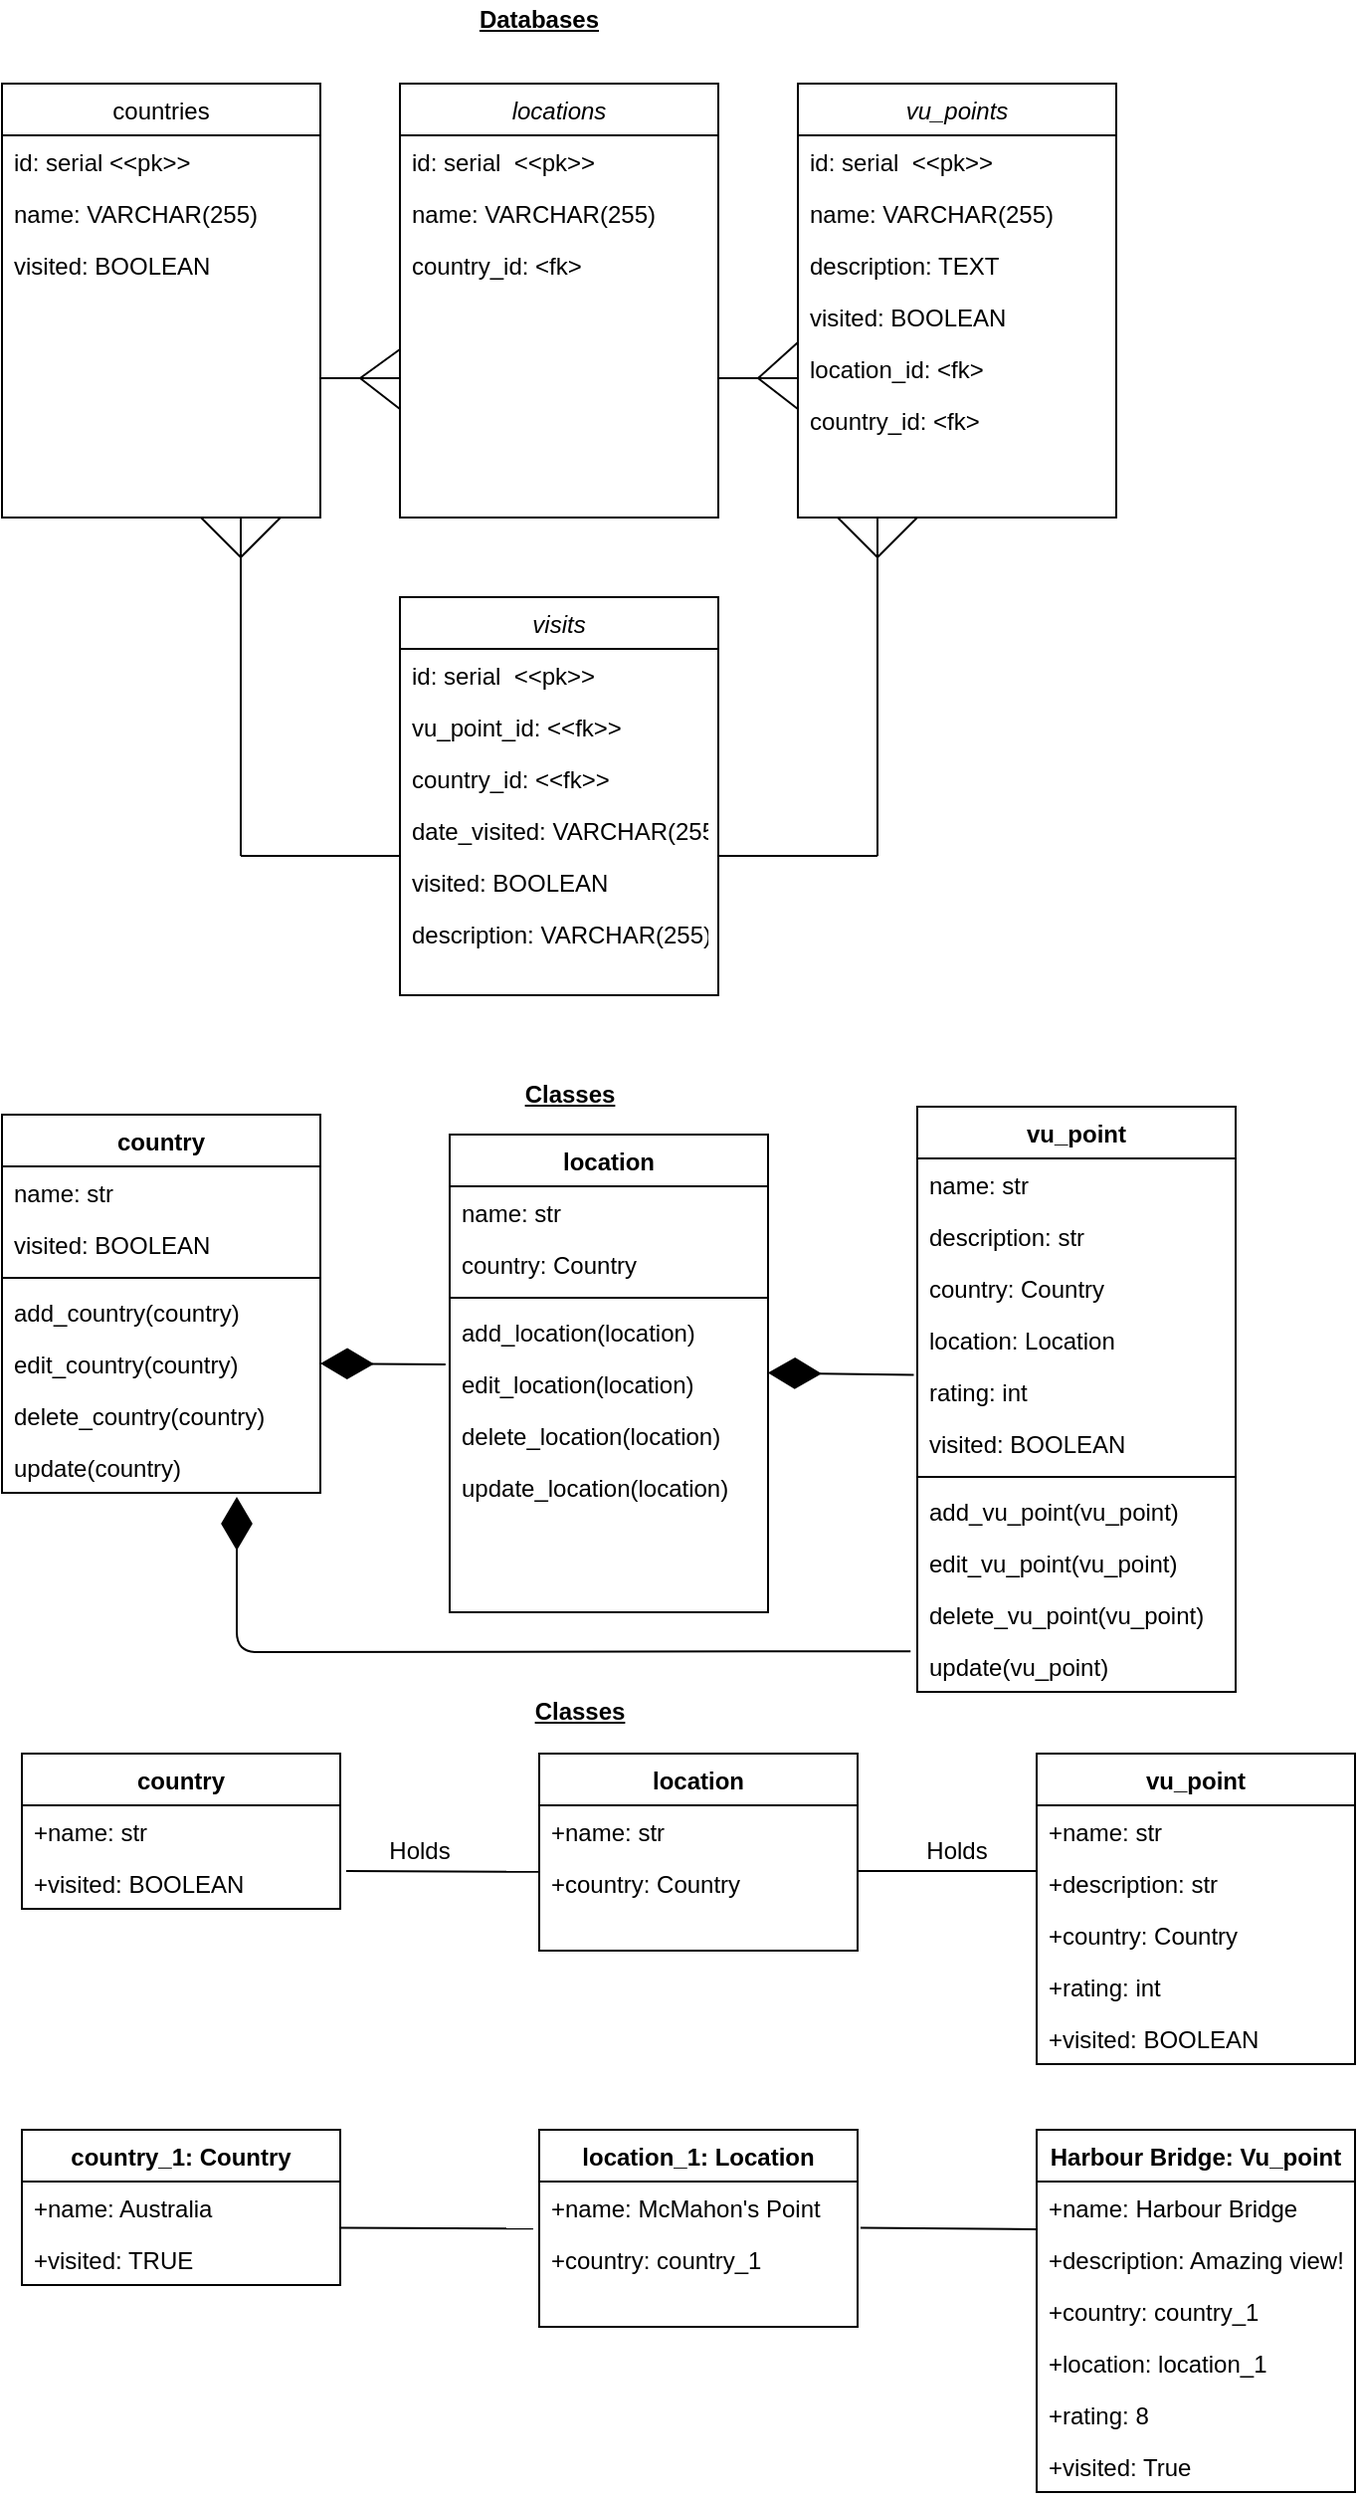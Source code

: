 <mxfile version="14.6.6" type="device"><diagram id="C5RBs43oDa-KdzZeNtuy" name="Page-1"><mxGraphModel dx="952" dy="421" grid="1" gridSize="10" guides="1" tooltips="1" connect="1" arrows="1" fold="1" page="1" pageScale="1" pageWidth="827" pageHeight="1169" math="0" shadow="0"><root><mxCell id="WIyWlLk6GJQsqaUBKTNV-0"/><mxCell id="WIyWlLk6GJQsqaUBKTNV-1" parent="WIyWlLk6GJQsqaUBKTNV-0"/><mxCell id="zkfFHV4jXpPFQw0GAbJ--17" value="countries" style="swimlane;fontStyle=0;align=center;verticalAlign=top;childLayout=stackLayout;horizontal=1;startSize=26;horizontalStack=0;resizeParent=1;resizeLast=0;collapsible=1;marginBottom=0;rounded=0;shadow=0;strokeWidth=1;" parent="WIyWlLk6GJQsqaUBKTNV-1" vertex="1"><mxGeometry x="80" y="52" width="160" height="218" as="geometry"><mxRectangle x="550" y="140" width="160" height="26" as="alternateBounds"/></mxGeometry></mxCell><mxCell id="zkfFHV4jXpPFQw0GAbJ--18" value="id: serial &lt;&lt;pk&gt;&gt;" style="text;align=left;verticalAlign=top;spacingLeft=4;spacingRight=4;overflow=hidden;rotatable=0;points=[[0,0.5],[1,0.5]];portConstraint=eastwest;" parent="zkfFHV4jXpPFQw0GAbJ--17" vertex="1"><mxGeometry y="26" width="160" height="26" as="geometry"/></mxCell><mxCell id="zkfFHV4jXpPFQw0GAbJ--19" value="name: VARCHAR(255)" style="text;align=left;verticalAlign=top;spacingLeft=4;spacingRight=4;overflow=hidden;rotatable=0;points=[[0,0.5],[1,0.5]];portConstraint=eastwest;rounded=0;shadow=0;html=0;" parent="zkfFHV4jXpPFQw0GAbJ--17" vertex="1"><mxGeometry y="52" width="160" height="26" as="geometry"/></mxCell><mxCell id="zkfFHV4jXpPFQw0GAbJ--22" value="visited: BOOLEAN" style="text;align=left;verticalAlign=top;spacingLeft=4;spacingRight=4;overflow=hidden;rotatable=0;points=[[0,0.5],[1,0.5]];portConstraint=eastwest;rounded=0;shadow=0;html=0;" parent="zkfFHV4jXpPFQw0GAbJ--17" vertex="1"><mxGeometry y="78" width="160" height="30" as="geometry"/></mxCell><mxCell id="t9X4mKfFPGeHqSXfx-jk-0" value="vu_points" style="swimlane;fontStyle=2;align=center;verticalAlign=top;childLayout=stackLayout;horizontal=1;startSize=26;horizontalStack=0;resizeParent=1;resizeLast=0;collapsible=1;marginBottom=0;rounded=0;shadow=0;strokeWidth=1;" parent="WIyWlLk6GJQsqaUBKTNV-1" vertex="1"><mxGeometry x="480" y="52" width="160" height="218" as="geometry"><mxRectangle x="230" y="140" width="160" height="26" as="alternateBounds"/></mxGeometry></mxCell><mxCell id="t9X4mKfFPGeHqSXfx-jk-1" value="id: serial  &lt;&lt;pk&gt;&gt;" style="text;align=left;verticalAlign=top;spacingLeft=4;spacingRight=4;overflow=hidden;rotatable=0;points=[[0,0.5],[1,0.5]];portConstraint=eastwest;" parent="t9X4mKfFPGeHqSXfx-jk-0" vertex="1"><mxGeometry y="26" width="160" height="26" as="geometry"/></mxCell><mxCell id="t9X4mKfFPGeHqSXfx-jk-2" value="name: VARCHAR(255)" style="text;align=left;verticalAlign=top;spacingLeft=4;spacingRight=4;overflow=hidden;rotatable=0;points=[[0,0.5],[1,0.5]];portConstraint=eastwest;rounded=0;shadow=0;html=0;" parent="t9X4mKfFPGeHqSXfx-jk-0" vertex="1"><mxGeometry y="52" width="160" height="26" as="geometry"/></mxCell><mxCell id="t9X4mKfFPGeHqSXfx-jk-6" value="description: TEXT" style="text;align=left;verticalAlign=top;spacingLeft=4;spacingRight=4;overflow=hidden;rotatable=0;points=[[0,0.5],[1,0.5]];portConstraint=eastwest;rounded=0;shadow=0;html=0;" parent="t9X4mKfFPGeHqSXfx-jk-0" vertex="1"><mxGeometry y="78" width="160" height="26" as="geometry"/></mxCell><mxCell id="t9X4mKfFPGeHqSXfx-jk-20" value="visited: BOOLEAN" style="text;align=left;verticalAlign=top;spacingLeft=4;spacingRight=4;overflow=hidden;rotatable=0;points=[[0,0.5],[1,0.5]];portConstraint=eastwest;rounded=0;shadow=0;html=0;" parent="t9X4mKfFPGeHqSXfx-jk-0" vertex="1"><mxGeometry y="104" width="160" height="26" as="geometry"/></mxCell><mxCell id="t9X4mKfFPGeHqSXfx-jk-82" value="location_id: &lt;fk&gt;" style="text;align=left;verticalAlign=top;spacingLeft=4;spacingRight=4;overflow=hidden;rotatable=0;points=[[0,0.5],[1,0.5]];portConstraint=eastwest;rounded=0;shadow=0;html=0;" parent="t9X4mKfFPGeHqSXfx-jk-0" vertex="1"><mxGeometry y="130" width="160" height="26" as="geometry"/></mxCell><mxCell id="t9X4mKfFPGeHqSXfx-jk-7" value="country_id: &lt;fk&gt;" style="text;align=left;verticalAlign=top;spacingLeft=4;spacingRight=4;overflow=hidden;rotatable=0;points=[[0,0.5],[1,0.5]];portConstraint=eastwest;rounded=0;shadow=0;html=0;" parent="t9X4mKfFPGeHqSXfx-jk-0" vertex="1"><mxGeometry y="156" width="160" height="26" as="geometry"/></mxCell><mxCell id="t9X4mKfFPGeHqSXfx-jk-18" value="Databases" style="text;html=1;strokeColor=none;fillColor=none;align=center;verticalAlign=middle;whiteSpace=wrap;rounded=0;fontStyle=5" parent="WIyWlLk6GJQsqaUBKTNV-1" vertex="1"><mxGeometry x="305" y="10" width="90" height="20" as="geometry"/></mxCell><mxCell id="t9X4mKfFPGeHqSXfx-jk-21" value="visits&#10;" style="swimlane;fontStyle=2;align=center;verticalAlign=top;childLayout=stackLayout;horizontal=1;startSize=26;horizontalStack=0;resizeParent=1;resizeLast=0;collapsible=1;marginBottom=0;rounded=0;shadow=0;strokeWidth=1;" parent="WIyWlLk6GJQsqaUBKTNV-1" vertex="1"><mxGeometry x="280" y="310" width="160" height="200" as="geometry"><mxRectangle x="280" y="310" width="160" height="26" as="alternateBounds"/></mxGeometry></mxCell><mxCell id="t9X4mKfFPGeHqSXfx-jk-22" value="id: serial  &lt;&lt;pk&gt;&gt;" style="text;align=left;verticalAlign=top;spacingLeft=4;spacingRight=4;overflow=hidden;rotatable=0;points=[[0,0.5],[1,0.5]];portConstraint=eastwest;" parent="t9X4mKfFPGeHqSXfx-jk-21" vertex="1"><mxGeometry y="26" width="160" height="26" as="geometry"/></mxCell><mxCell id="t9X4mKfFPGeHqSXfx-jk-23" value="vu_point_id: &lt;&lt;fk&gt;&gt;" style="text;align=left;verticalAlign=top;spacingLeft=4;spacingRight=4;overflow=hidden;rotatable=0;points=[[0,0.5],[1,0.5]];portConstraint=eastwest;rounded=0;shadow=0;html=0;" parent="t9X4mKfFPGeHqSXfx-jk-21" vertex="1"><mxGeometry y="52" width="160" height="26" as="geometry"/></mxCell><mxCell id="t9X4mKfFPGeHqSXfx-jk-27" value="country_id: &lt;&lt;fk&gt;&gt;" style="text;align=left;verticalAlign=top;spacingLeft=4;spacingRight=4;overflow=hidden;rotatable=0;points=[[0,0.5],[1,0.5]];portConstraint=eastwest;rounded=0;shadow=0;html=0;" parent="t9X4mKfFPGeHqSXfx-jk-21" vertex="1"><mxGeometry y="78" width="160" height="26" as="geometry"/></mxCell><mxCell id="t9X4mKfFPGeHqSXfx-jk-24" value="date_visited: VARCHAR(255)&#10;" style="text;align=left;verticalAlign=top;spacingLeft=4;spacingRight=4;overflow=hidden;rotatable=0;points=[[0,0.5],[1,0.5]];portConstraint=eastwest;rounded=0;shadow=0;html=0;" parent="t9X4mKfFPGeHqSXfx-jk-21" vertex="1"><mxGeometry y="104" width="160" height="26" as="geometry"/></mxCell><mxCell id="t9X4mKfFPGeHqSXfx-jk-25" value="visited: BOOLEAN" style="text;align=left;verticalAlign=top;spacingLeft=4;spacingRight=4;overflow=hidden;rotatable=0;points=[[0,0.5],[1,0.5]];portConstraint=eastwest;rounded=0;shadow=0;html=0;" parent="t9X4mKfFPGeHqSXfx-jk-21" vertex="1"><mxGeometry y="130" width="160" height="26" as="geometry"/></mxCell><mxCell id="t9X4mKfFPGeHqSXfx-jk-26" value="description: VARCHAR(255)" style="text;align=left;verticalAlign=top;spacingLeft=4;spacingRight=4;overflow=hidden;rotatable=0;points=[[0,0.5],[1,0.5]];portConstraint=eastwest;rounded=0;shadow=0;html=0;" parent="t9X4mKfFPGeHqSXfx-jk-21" vertex="1"><mxGeometry y="156" width="160" height="26" as="geometry"/></mxCell><mxCell id="t9X4mKfFPGeHqSXfx-jk-42" value="Classes" style="text;html=1;align=center;verticalAlign=middle;resizable=0;points=[];autosize=1;strokeColor=none;fontStyle=5" parent="WIyWlLk6GJQsqaUBKTNV-1" vertex="1"><mxGeometry x="335" y="550" width="60" height="20" as="geometry"/></mxCell><mxCell id="t9X4mKfFPGeHqSXfx-jk-52" value="country" style="swimlane;fontStyle=1;align=center;verticalAlign=top;childLayout=stackLayout;horizontal=1;startSize=26;horizontalStack=0;resizeParent=1;resizeParentMax=0;resizeLast=0;collapsible=1;marginBottom=0;" parent="WIyWlLk6GJQsqaUBKTNV-1" vertex="1"><mxGeometry x="80" y="570" width="160" height="190" as="geometry"/></mxCell><mxCell id="t9X4mKfFPGeHqSXfx-jk-53" value="name: str" style="text;strokeColor=none;fillColor=none;align=left;verticalAlign=top;spacingLeft=4;spacingRight=4;overflow=hidden;rotatable=0;points=[[0,0.5],[1,0.5]];portConstraint=eastwest;" parent="t9X4mKfFPGeHqSXfx-jk-52" vertex="1"><mxGeometry y="26" width="160" height="26" as="geometry"/></mxCell><mxCell id="t9X4mKfFPGeHqSXfx-jk-59" value="visited: BOOLEAN" style="text;strokeColor=none;fillColor=none;align=left;verticalAlign=top;spacingLeft=4;spacingRight=4;overflow=hidden;rotatable=0;points=[[0,0.5],[1,0.5]];portConstraint=eastwest;" parent="t9X4mKfFPGeHqSXfx-jk-52" vertex="1"><mxGeometry y="52" width="160" height="26" as="geometry"/></mxCell><mxCell id="t9X4mKfFPGeHqSXfx-jk-54" value="" style="line;strokeWidth=1;fillColor=none;align=left;verticalAlign=middle;spacingTop=-1;spacingLeft=3;spacingRight=3;rotatable=0;labelPosition=right;points=[];portConstraint=eastwest;" parent="t9X4mKfFPGeHqSXfx-jk-52" vertex="1"><mxGeometry y="78" width="160" height="8" as="geometry"/></mxCell><mxCell id="t9X4mKfFPGeHqSXfx-jk-55" value="add_country(country)" style="text;strokeColor=none;fillColor=none;align=left;verticalAlign=top;spacingLeft=4;spacingRight=4;overflow=hidden;rotatable=0;points=[[0,0.5],[1,0.5]];portConstraint=eastwest;" parent="t9X4mKfFPGeHqSXfx-jk-52" vertex="1"><mxGeometry y="86" width="160" height="26" as="geometry"/></mxCell><mxCell id="t9X4mKfFPGeHqSXfx-jk-58" value="edit_country(country)" style="text;strokeColor=none;fillColor=none;align=left;verticalAlign=top;spacingLeft=4;spacingRight=4;overflow=hidden;rotatable=0;points=[[0,0.5],[1,0.5]];portConstraint=eastwest;" parent="t9X4mKfFPGeHqSXfx-jk-52" vertex="1"><mxGeometry y="112" width="160" height="26" as="geometry"/></mxCell><mxCell id="t9X4mKfFPGeHqSXfx-jk-75" value="delete_country(country)" style="text;strokeColor=none;fillColor=none;align=left;verticalAlign=top;spacingLeft=4;spacingRight=4;overflow=hidden;rotatable=0;points=[[0,0.5],[1,0.5]];portConstraint=eastwest;" parent="t9X4mKfFPGeHqSXfx-jk-52" vertex="1"><mxGeometry y="138" width="160" height="26" as="geometry"/></mxCell><mxCell id="t9X4mKfFPGeHqSXfx-jk-73" value="update(country)" style="text;strokeColor=none;fillColor=none;align=left;verticalAlign=top;spacingLeft=4;spacingRight=4;overflow=hidden;rotatable=0;points=[[0,0.5],[1,0.5]];portConstraint=eastwest;" parent="t9X4mKfFPGeHqSXfx-jk-52" vertex="1"><mxGeometry y="164" width="160" height="26" as="geometry"/></mxCell><mxCell id="t9X4mKfFPGeHqSXfx-jk-60" value="vu_point" style="swimlane;fontStyle=1;align=center;verticalAlign=top;childLayout=stackLayout;horizontal=1;startSize=26;horizontalStack=0;resizeParent=1;resizeParentMax=0;resizeLast=0;collapsible=1;marginBottom=0;" parent="WIyWlLk6GJQsqaUBKTNV-1" vertex="1"><mxGeometry x="540" y="566" width="160" height="294" as="geometry"/></mxCell><mxCell id="t9X4mKfFPGeHqSXfx-jk-61" value="name: str" style="text;strokeColor=none;fillColor=none;align=left;verticalAlign=top;spacingLeft=4;spacingRight=4;overflow=hidden;rotatable=0;points=[[0,0.5],[1,0.5]];portConstraint=eastwest;" parent="t9X4mKfFPGeHqSXfx-jk-60" vertex="1"><mxGeometry y="26" width="160" height="26" as="geometry"/></mxCell><mxCell id="t9X4mKfFPGeHqSXfx-jk-62" value="description: str" style="text;strokeColor=none;fillColor=none;align=left;verticalAlign=top;spacingLeft=4;spacingRight=4;overflow=hidden;rotatable=0;points=[[0,0.5],[1,0.5]];portConstraint=eastwest;" parent="t9X4mKfFPGeHqSXfx-jk-60" vertex="1"><mxGeometry y="52" width="160" height="26" as="geometry"/></mxCell><mxCell id="t9X4mKfFPGeHqSXfx-jk-68" value="country: Country" style="text;strokeColor=none;fillColor=none;align=left;verticalAlign=top;spacingLeft=4;spacingRight=4;overflow=hidden;rotatable=0;points=[[0,0.5],[1,0.5]];portConstraint=eastwest;" parent="t9X4mKfFPGeHqSXfx-jk-60" vertex="1"><mxGeometry y="78" width="160" height="26" as="geometry"/></mxCell><mxCell id="JLcLp61dpBXF1XkdIMcj-60" value="location: Location" style="text;strokeColor=none;fillColor=none;align=left;verticalAlign=top;spacingLeft=4;spacingRight=4;overflow=hidden;rotatable=0;points=[[0,0.5],[1,0.5]];portConstraint=eastwest;" vertex="1" parent="t9X4mKfFPGeHqSXfx-jk-60"><mxGeometry y="104" width="160" height="26" as="geometry"/></mxCell><mxCell id="t9X4mKfFPGeHqSXfx-jk-63" value="rating: int" style="text;strokeColor=none;fillColor=none;align=left;verticalAlign=top;spacingLeft=4;spacingRight=4;overflow=hidden;rotatable=0;points=[[0,0.5],[1,0.5]];portConstraint=eastwest;" parent="t9X4mKfFPGeHqSXfx-jk-60" vertex="1"><mxGeometry y="130" width="160" height="26" as="geometry"/></mxCell><mxCell id="t9X4mKfFPGeHqSXfx-jk-64" value="visited: BOOLEAN" style="text;strokeColor=none;fillColor=none;align=left;verticalAlign=top;spacingLeft=4;spacingRight=4;overflow=hidden;rotatable=0;points=[[0,0.5],[1,0.5]];portConstraint=eastwest;" parent="t9X4mKfFPGeHqSXfx-jk-60" vertex="1"><mxGeometry y="156" width="160" height="26" as="geometry"/></mxCell><mxCell id="t9X4mKfFPGeHqSXfx-jk-65" value="" style="line;strokeWidth=1;fillColor=none;align=left;verticalAlign=middle;spacingTop=-1;spacingLeft=3;spacingRight=3;rotatable=0;labelPosition=right;points=[];portConstraint=eastwest;" parent="t9X4mKfFPGeHqSXfx-jk-60" vertex="1"><mxGeometry y="182" width="160" height="8" as="geometry"/></mxCell><mxCell id="t9X4mKfFPGeHqSXfx-jk-66" value="add_vu_point(vu_point)" style="text;strokeColor=none;fillColor=none;align=left;verticalAlign=top;spacingLeft=4;spacingRight=4;overflow=hidden;rotatable=0;points=[[0,0.5],[1,0.5]];portConstraint=eastwest;" parent="t9X4mKfFPGeHqSXfx-jk-60" vertex="1"><mxGeometry y="190" width="160" height="26" as="geometry"/></mxCell><mxCell id="t9X4mKfFPGeHqSXfx-jk-67" value="edit_vu_point(vu_point)" style="text;strokeColor=none;fillColor=none;align=left;verticalAlign=top;spacingLeft=4;spacingRight=4;overflow=hidden;rotatable=0;points=[[0,0.5],[1,0.5]];portConstraint=eastwest;" parent="t9X4mKfFPGeHqSXfx-jk-60" vertex="1"><mxGeometry y="216" width="160" height="26" as="geometry"/></mxCell><mxCell id="t9X4mKfFPGeHqSXfx-jk-72" value="delete_vu_point(vu_point)" style="text;strokeColor=none;fillColor=none;align=left;verticalAlign=top;spacingLeft=4;spacingRight=4;overflow=hidden;rotatable=0;points=[[0,0.5],[1,0.5]];portConstraint=eastwest;" parent="t9X4mKfFPGeHqSXfx-jk-60" vertex="1"><mxGeometry y="242" width="160" height="26" as="geometry"/></mxCell><mxCell id="t9X4mKfFPGeHqSXfx-jk-74" value="update(vu_point)" style="text;strokeColor=none;fillColor=none;align=left;verticalAlign=top;spacingLeft=4;spacingRight=4;overflow=hidden;rotatable=0;points=[[0,0.5],[1,0.5]];portConstraint=eastwest;" parent="t9X4mKfFPGeHqSXfx-jk-60" vertex="1"><mxGeometry y="268" width="160" height="26" as="geometry"/></mxCell><mxCell id="t9X4mKfFPGeHqSXfx-jk-76" value="locations" style="swimlane;fontStyle=2;align=center;verticalAlign=top;childLayout=stackLayout;horizontal=1;startSize=26;horizontalStack=0;resizeParent=1;resizeLast=0;collapsible=1;marginBottom=0;rounded=0;shadow=0;strokeWidth=1;" parent="WIyWlLk6GJQsqaUBKTNV-1" vertex="1"><mxGeometry x="280" y="52" width="160" height="218" as="geometry"><mxRectangle x="230" y="140" width="160" height="26" as="alternateBounds"/></mxGeometry></mxCell><mxCell id="t9X4mKfFPGeHqSXfx-jk-77" value="id: serial  &lt;&lt;pk&gt;&gt;" style="text;align=left;verticalAlign=top;spacingLeft=4;spacingRight=4;overflow=hidden;rotatable=0;points=[[0,0.5],[1,0.5]];portConstraint=eastwest;" parent="t9X4mKfFPGeHqSXfx-jk-76" vertex="1"><mxGeometry y="26" width="160" height="26" as="geometry"/></mxCell><mxCell id="t9X4mKfFPGeHqSXfx-jk-78" value="name: VARCHAR(255)" style="text;align=left;verticalAlign=top;spacingLeft=4;spacingRight=4;overflow=hidden;rotatable=0;points=[[0,0.5],[1,0.5]];portConstraint=eastwest;rounded=0;shadow=0;html=0;" parent="t9X4mKfFPGeHqSXfx-jk-76" vertex="1"><mxGeometry y="52" width="160" height="26" as="geometry"/></mxCell><mxCell id="t9X4mKfFPGeHqSXfx-jk-81" value="country_id: &lt;fk&gt;" style="text;align=left;verticalAlign=top;spacingLeft=4;spacingRight=4;overflow=hidden;rotatable=0;points=[[0,0.5],[1,0.5]];portConstraint=eastwest;rounded=0;shadow=0;html=0;" parent="t9X4mKfFPGeHqSXfx-jk-76" vertex="1"><mxGeometry y="78" width="160" height="26" as="geometry"/></mxCell><mxCell id="t9X4mKfFPGeHqSXfx-jk-83" value="" style="endArrow=none;html=1;" parent="WIyWlLk6GJQsqaUBKTNV-1" edge="1"><mxGeometry width="50" height="50" relative="1" as="geometry"><mxPoint x="240" y="200" as="sourcePoint"/><mxPoint x="280" y="200" as="targetPoint"/></mxGeometry></mxCell><mxCell id="t9X4mKfFPGeHqSXfx-jk-84" value="" style="endArrow=none;html=1;" parent="WIyWlLk6GJQsqaUBKTNV-1" edge="1"><mxGeometry width="50" height="50" relative="1" as="geometry"><mxPoint x="440" y="200.0" as="sourcePoint"/><mxPoint x="480" y="200" as="targetPoint"/></mxGeometry></mxCell><mxCell id="t9X4mKfFPGeHqSXfx-jk-85" value="" style="endArrow=none;html=1;entryX=0;entryY=0.75;entryDx=0;entryDy=0;" parent="WIyWlLk6GJQsqaUBKTNV-1" target="t9X4mKfFPGeHqSXfx-jk-76" edge="1"><mxGeometry width="50" height="50" relative="1" as="geometry"><mxPoint x="260" y="200" as="sourcePoint"/><mxPoint x="290" y="200.0" as="targetPoint"/></mxGeometry></mxCell><mxCell id="t9X4mKfFPGeHqSXfx-jk-86" value="" style="endArrow=none;html=1;entryX=0;entryY=0.75;entryDx=0;entryDy=0;" parent="WIyWlLk6GJQsqaUBKTNV-1" edge="1"><mxGeometry width="50" height="50" relative="1" as="geometry"><mxPoint x="260" y="200" as="sourcePoint"/><mxPoint x="280" y="185.5" as="targetPoint"/></mxGeometry></mxCell><mxCell id="t9X4mKfFPGeHqSXfx-jk-87" value="" style="endArrow=none;html=1;entryX=0;entryY=0.75;entryDx=0;entryDy=0;" parent="WIyWlLk6GJQsqaUBKTNV-1" edge="1"><mxGeometry width="50" height="50" relative="1" as="geometry"><mxPoint x="460" y="200.0" as="sourcePoint"/><mxPoint x="480" y="215.5" as="targetPoint"/></mxGeometry></mxCell><mxCell id="t9X4mKfFPGeHqSXfx-jk-89" value="" style="endArrow=none;html=1;" parent="WIyWlLk6GJQsqaUBKTNV-1" edge="1"><mxGeometry width="50" height="50" relative="1" as="geometry"><mxPoint x="460" y="200" as="sourcePoint"/><mxPoint x="480" y="182" as="targetPoint"/></mxGeometry></mxCell><mxCell id="t9X4mKfFPGeHqSXfx-jk-91" value="" style="endArrow=none;html=1;" parent="WIyWlLk6GJQsqaUBKTNV-1" edge="1"><mxGeometry width="50" height="50" relative="1" as="geometry"><mxPoint x="200" y="440" as="sourcePoint"/><mxPoint x="200" y="270" as="targetPoint"/></mxGeometry></mxCell><mxCell id="t9X4mKfFPGeHqSXfx-jk-92" value="" style="endArrow=none;html=1;entryX=0;entryY=0;entryDx=0;entryDy=0;entryPerimeter=0;" parent="WIyWlLk6GJQsqaUBKTNV-1" target="t9X4mKfFPGeHqSXfx-jk-25" edge="1"><mxGeometry width="50" height="50" relative="1" as="geometry"><mxPoint x="200" y="440" as="sourcePoint"/><mxPoint x="250" y="390" as="targetPoint"/></mxGeometry></mxCell><mxCell id="t9X4mKfFPGeHqSXfx-jk-93" value="" style="endArrow=none;html=1;" parent="WIyWlLk6GJQsqaUBKTNV-1" edge="1"><mxGeometry width="50" height="50" relative="1" as="geometry"><mxPoint x="520" y="440" as="sourcePoint"/><mxPoint x="520" y="270.0" as="targetPoint"/></mxGeometry></mxCell><mxCell id="t9X4mKfFPGeHqSXfx-jk-94" value="" style="endArrow=none;html=1;entryX=0;entryY=0;entryDx=0;entryDy=0;entryPerimeter=0;" parent="WIyWlLk6GJQsqaUBKTNV-1" edge="1"><mxGeometry width="50" height="50" relative="1" as="geometry"><mxPoint x="440" y="440" as="sourcePoint"/><mxPoint x="520" y="440" as="targetPoint"/></mxGeometry></mxCell><mxCell id="t9X4mKfFPGeHqSXfx-jk-95" value="" style="endArrow=none;html=1;" parent="WIyWlLk6GJQsqaUBKTNV-1" edge="1"><mxGeometry width="50" height="50" relative="1" as="geometry"><mxPoint x="200" y="290" as="sourcePoint"/><mxPoint x="220" y="270" as="targetPoint"/></mxGeometry></mxCell><mxCell id="t9X4mKfFPGeHqSXfx-jk-96" value="" style="endArrow=none;html=1;" parent="WIyWlLk6GJQsqaUBKTNV-1" edge="1"><mxGeometry width="50" height="50" relative="1" as="geometry"><mxPoint x="200" y="290" as="sourcePoint"/><mxPoint x="180" y="270.0" as="targetPoint"/></mxGeometry></mxCell><mxCell id="t9X4mKfFPGeHqSXfx-jk-97" value="" style="endArrow=none;html=1;" parent="WIyWlLk6GJQsqaUBKTNV-1" edge="1"><mxGeometry width="50" height="50" relative="1" as="geometry"><mxPoint x="520" y="290.0" as="sourcePoint"/><mxPoint x="500" y="270.0" as="targetPoint"/></mxGeometry></mxCell><mxCell id="t9X4mKfFPGeHqSXfx-jk-98" value="" style="endArrow=none;html=1;" parent="WIyWlLk6GJQsqaUBKTNV-1" edge="1"><mxGeometry width="50" height="50" relative="1" as="geometry"><mxPoint x="520" y="290.0" as="sourcePoint"/><mxPoint x="540" y="270.0" as="targetPoint"/></mxGeometry></mxCell><mxCell id="t9X4mKfFPGeHqSXfx-jk-99" value="location" style="swimlane;fontStyle=1;align=center;verticalAlign=top;childLayout=stackLayout;horizontal=1;startSize=26;horizontalStack=0;resizeParent=1;resizeLast=0;collapsible=1;marginBottom=0;rounded=0;shadow=0;strokeWidth=1;" parent="WIyWlLk6GJQsqaUBKTNV-1" vertex="1"><mxGeometry x="305" y="580" width="160" height="240" as="geometry"><mxRectangle x="230" y="140" width="160" height="26" as="alternateBounds"/></mxGeometry></mxCell><mxCell id="t9X4mKfFPGeHqSXfx-jk-100" value="name: str" style="text;align=left;verticalAlign=top;spacingLeft=4;spacingRight=4;overflow=hidden;rotatable=0;points=[[0,0.5],[1,0.5]];portConstraint=eastwest;" parent="t9X4mKfFPGeHqSXfx-jk-99" vertex="1"><mxGeometry y="26" width="160" height="26" as="geometry"/></mxCell><mxCell id="t9X4mKfFPGeHqSXfx-jk-101" value="country: Country" style="text;align=left;verticalAlign=top;spacingLeft=4;spacingRight=4;overflow=hidden;rotatable=0;points=[[0,0.5],[1,0.5]];portConstraint=eastwest;rounded=0;shadow=0;html=0;" parent="t9X4mKfFPGeHqSXfx-jk-99" vertex="1"><mxGeometry y="52" width="160" height="26" as="geometry"/></mxCell><mxCell id="t9X4mKfFPGeHqSXfx-jk-103" value="" style="line;strokeWidth=1;fillColor=none;align=left;verticalAlign=middle;spacingTop=-1;spacingLeft=3;spacingRight=3;rotatable=0;labelPosition=right;points=[];portConstraint=eastwest;" parent="t9X4mKfFPGeHqSXfx-jk-99" vertex="1"><mxGeometry y="78" width="160" height="8" as="geometry"/></mxCell><mxCell id="t9X4mKfFPGeHqSXfx-jk-104" value="add_location(location)" style="text;strokeColor=none;fillColor=none;align=left;verticalAlign=top;spacingLeft=4;spacingRight=4;overflow=hidden;rotatable=0;points=[[0,0.5],[1,0.5]];portConstraint=eastwest;" parent="t9X4mKfFPGeHqSXfx-jk-99" vertex="1"><mxGeometry y="86" width="160" height="26" as="geometry"/></mxCell><mxCell id="t9X4mKfFPGeHqSXfx-jk-105" value="edit_location(location)" style="text;strokeColor=none;fillColor=none;align=left;verticalAlign=top;spacingLeft=4;spacingRight=4;overflow=hidden;rotatable=0;points=[[0,0.5],[1,0.5]];portConstraint=eastwest;" parent="t9X4mKfFPGeHqSXfx-jk-99" vertex="1"><mxGeometry y="112" width="160" height="26" as="geometry"/></mxCell><mxCell id="t9X4mKfFPGeHqSXfx-jk-106" value="delete_location(location)" style="text;strokeColor=none;fillColor=none;align=left;verticalAlign=top;spacingLeft=4;spacingRight=4;overflow=hidden;rotatable=0;points=[[0,0.5],[1,0.5]];portConstraint=eastwest;" parent="t9X4mKfFPGeHqSXfx-jk-99" vertex="1"><mxGeometry y="138" width="160" height="26" as="geometry"/></mxCell><mxCell id="t9X4mKfFPGeHqSXfx-jk-107" value="update_location(location)" style="text;strokeColor=none;fillColor=none;align=left;verticalAlign=top;spacingLeft=4;spacingRight=4;overflow=hidden;rotatable=0;points=[[0,0.5],[1,0.5]];portConstraint=eastwest;" parent="t9X4mKfFPGeHqSXfx-jk-99" vertex="1"><mxGeometry y="164" width="160" height="26" as="geometry"/></mxCell><mxCell id="JLcLp61dpBXF1XkdIMcj-0" value="Classes" style="text;html=1;align=center;verticalAlign=middle;resizable=0;points=[];autosize=1;strokeColor=none;fontStyle=5" vertex="1" parent="WIyWlLk6GJQsqaUBKTNV-1"><mxGeometry x="340" y="860" width="60" height="20" as="geometry"/></mxCell><mxCell id="JLcLp61dpBXF1XkdIMcj-1" value="country" style="swimlane;fontStyle=1;align=center;verticalAlign=top;childLayout=stackLayout;horizontal=1;startSize=26;horizontalStack=0;resizeParent=1;resizeParentMax=0;resizeLast=0;collapsible=1;marginBottom=0;" vertex="1" parent="WIyWlLk6GJQsqaUBKTNV-1"><mxGeometry x="90" y="891" width="160" height="78" as="geometry"/></mxCell><mxCell id="JLcLp61dpBXF1XkdIMcj-2" value="+name: str" style="text;strokeColor=none;fillColor=none;align=left;verticalAlign=top;spacingLeft=4;spacingRight=4;overflow=hidden;rotatable=0;points=[[0,0.5],[1,0.5]];portConstraint=eastwest;" vertex="1" parent="JLcLp61dpBXF1XkdIMcj-1"><mxGeometry y="26" width="160" height="26" as="geometry"/></mxCell><mxCell id="JLcLp61dpBXF1XkdIMcj-5" value="+visited: BOOLEAN" style="text;strokeColor=none;fillColor=none;align=left;verticalAlign=top;spacingLeft=4;spacingRight=4;overflow=hidden;rotatable=0;points=[[0,0.5],[1,0.5]];portConstraint=eastwest;" vertex="1" parent="JLcLp61dpBXF1XkdIMcj-1"><mxGeometry y="52" width="160" height="26" as="geometry"/></mxCell><mxCell id="JLcLp61dpBXF1XkdIMcj-11" value="vu_point" style="swimlane;fontStyle=1;align=center;verticalAlign=top;childLayout=stackLayout;horizontal=1;startSize=26;horizontalStack=0;resizeParent=1;resizeParentMax=0;resizeLast=0;collapsible=1;marginBottom=0;" vertex="1" parent="WIyWlLk6GJQsqaUBKTNV-1"><mxGeometry x="600" y="891" width="160" height="156" as="geometry"/></mxCell><mxCell id="JLcLp61dpBXF1XkdIMcj-12" value="+name: str" style="text;strokeColor=none;fillColor=none;align=left;verticalAlign=top;spacingLeft=4;spacingRight=4;overflow=hidden;rotatable=0;points=[[0,0.5],[1,0.5]];portConstraint=eastwest;" vertex="1" parent="JLcLp61dpBXF1XkdIMcj-11"><mxGeometry y="26" width="160" height="26" as="geometry"/></mxCell><mxCell id="JLcLp61dpBXF1XkdIMcj-13" value="+description: str" style="text;strokeColor=none;fillColor=none;align=left;verticalAlign=top;spacingLeft=4;spacingRight=4;overflow=hidden;rotatable=0;points=[[0,0.5],[1,0.5]];portConstraint=eastwest;" vertex="1" parent="JLcLp61dpBXF1XkdIMcj-11"><mxGeometry y="52" width="160" height="26" as="geometry"/></mxCell><mxCell id="JLcLp61dpBXF1XkdIMcj-14" value="+country: Country" style="text;strokeColor=none;fillColor=none;align=left;verticalAlign=top;spacingLeft=4;spacingRight=4;overflow=hidden;rotatable=0;points=[[0,0.5],[1,0.5]];portConstraint=eastwest;" vertex="1" parent="JLcLp61dpBXF1XkdIMcj-11"><mxGeometry y="78" width="160" height="26" as="geometry"/></mxCell><mxCell id="JLcLp61dpBXF1XkdIMcj-15" value="+rating: int" style="text;strokeColor=none;fillColor=none;align=left;verticalAlign=top;spacingLeft=4;spacingRight=4;overflow=hidden;rotatable=0;points=[[0,0.5],[1,0.5]];portConstraint=eastwest;" vertex="1" parent="JLcLp61dpBXF1XkdIMcj-11"><mxGeometry y="104" width="160" height="26" as="geometry"/></mxCell><mxCell id="JLcLp61dpBXF1XkdIMcj-16" value="+visited: BOOLEAN" style="text;strokeColor=none;fillColor=none;align=left;verticalAlign=top;spacingLeft=4;spacingRight=4;overflow=hidden;rotatable=0;points=[[0,0.5],[1,0.5]];portConstraint=eastwest;" vertex="1" parent="JLcLp61dpBXF1XkdIMcj-11"><mxGeometry y="130" width="160" height="26" as="geometry"/></mxCell><mxCell id="JLcLp61dpBXF1XkdIMcj-22" value="location" style="swimlane;fontStyle=1;align=center;verticalAlign=top;childLayout=stackLayout;horizontal=1;startSize=26;horizontalStack=0;resizeParent=1;resizeLast=0;collapsible=1;marginBottom=0;rounded=0;shadow=0;strokeWidth=1;" vertex="1" parent="WIyWlLk6GJQsqaUBKTNV-1"><mxGeometry x="350" y="891" width="160" height="99" as="geometry"><mxRectangle x="230" y="140" width="160" height="26" as="alternateBounds"/></mxGeometry></mxCell><mxCell id="JLcLp61dpBXF1XkdIMcj-23" value="+name: str" style="text;align=left;verticalAlign=top;spacingLeft=4;spacingRight=4;overflow=hidden;rotatable=0;points=[[0,0.5],[1,0.5]];portConstraint=eastwest;" vertex="1" parent="JLcLp61dpBXF1XkdIMcj-22"><mxGeometry y="26" width="160" height="26" as="geometry"/></mxCell><mxCell id="JLcLp61dpBXF1XkdIMcj-24" value="+country: Country" style="text;align=left;verticalAlign=top;spacingLeft=4;spacingRight=4;overflow=hidden;rotatable=0;points=[[0,0.5],[1,0.5]];portConstraint=eastwest;rounded=0;shadow=0;html=0;" vertex="1" parent="JLcLp61dpBXF1XkdIMcj-22"><mxGeometry y="52" width="160" height="26" as="geometry"/></mxCell><mxCell id="JLcLp61dpBXF1XkdIMcj-37" value="country_1: Country" style="swimlane;fontStyle=1;align=center;verticalAlign=top;childLayout=stackLayout;horizontal=1;startSize=26;horizontalStack=0;resizeParent=1;resizeParentMax=0;resizeLast=0;collapsible=1;marginBottom=0;" vertex="1" parent="WIyWlLk6GJQsqaUBKTNV-1"><mxGeometry x="90" y="1080" width="160" height="78" as="geometry"/></mxCell><mxCell id="JLcLp61dpBXF1XkdIMcj-38" value="+name: Australia" style="text;strokeColor=none;fillColor=none;align=left;verticalAlign=top;spacingLeft=4;spacingRight=4;overflow=hidden;rotatable=0;points=[[0,0.5],[1,0.5]];portConstraint=eastwest;" vertex="1" parent="JLcLp61dpBXF1XkdIMcj-37"><mxGeometry y="26" width="160" height="26" as="geometry"/></mxCell><mxCell id="JLcLp61dpBXF1XkdIMcj-41" value="+visited: TRUE" style="text;strokeColor=none;fillColor=none;align=left;verticalAlign=top;spacingLeft=4;spacingRight=4;overflow=hidden;rotatable=0;points=[[0,0.5],[1,0.5]];portConstraint=eastwest;" vertex="1" parent="JLcLp61dpBXF1XkdIMcj-37"><mxGeometry y="52" width="160" height="26" as="geometry"/></mxCell><mxCell id="JLcLp61dpBXF1XkdIMcj-42" value="Harbour Bridge: Vu_point" style="swimlane;fontStyle=1;align=center;verticalAlign=top;childLayout=stackLayout;horizontal=1;startSize=26;horizontalStack=0;resizeParent=1;resizeParentMax=0;resizeLast=0;collapsible=1;marginBottom=0;" vertex="1" parent="WIyWlLk6GJQsqaUBKTNV-1"><mxGeometry x="600" y="1080" width="160" height="182" as="geometry"/></mxCell><mxCell id="JLcLp61dpBXF1XkdIMcj-43" value="+name: Harbour Bridge" style="text;strokeColor=none;fillColor=none;align=left;verticalAlign=top;spacingLeft=4;spacingRight=4;overflow=hidden;rotatable=0;points=[[0,0.5],[1,0.5]];portConstraint=eastwest;" vertex="1" parent="JLcLp61dpBXF1XkdIMcj-42"><mxGeometry y="26" width="160" height="26" as="geometry"/></mxCell><mxCell id="JLcLp61dpBXF1XkdIMcj-44" value="+description: Amazing view!" style="text;strokeColor=none;fillColor=none;align=left;verticalAlign=top;spacingLeft=4;spacingRight=4;overflow=hidden;rotatable=0;points=[[0,0.5],[1,0.5]];portConstraint=eastwest;" vertex="1" parent="JLcLp61dpBXF1XkdIMcj-42"><mxGeometry y="52" width="160" height="26" as="geometry"/></mxCell><mxCell id="JLcLp61dpBXF1XkdIMcj-45" value="+country: country_1" style="text;strokeColor=none;fillColor=none;align=left;verticalAlign=top;spacingLeft=4;spacingRight=4;overflow=hidden;rotatable=0;points=[[0,0.5],[1,0.5]];portConstraint=eastwest;" vertex="1" parent="JLcLp61dpBXF1XkdIMcj-42"><mxGeometry y="78" width="160" height="26" as="geometry"/></mxCell><mxCell id="JLcLp61dpBXF1XkdIMcj-52" value="+location: location_1" style="text;strokeColor=none;fillColor=none;align=left;verticalAlign=top;spacingLeft=4;spacingRight=4;overflow=hidden;rotatable=0;points=[[0,0.5],[1,0.5]];portConstraint=eastwest;" vertex="1" parent="JLcLp61dpBXF1XkdIMcj-42"><mxGeometry y="104" width="160" height="26" as="geometry"/></mxCell><mxCell id="JLcLp61dpBXF1XkdIMcj-46" value="+rating: 8" style="text;strokeColor=none;fillColor=none;align=left;verticalAlign=top;spacingLeft=4;spacingRight=4;overflow=hidden;rotatable=0;points=[[0,0.5],[1,0.5]];portConstraint=eastwest;" vertex="1" parent="JLcLp61dpBXF1XkdIMcj-42"><mxGeometry y="130" width="160" height="26" as="geometry"/></mxCell><mxCell id="JLcLp61dpBXF1XkdIMcj-47" value="+visited: True" style="text;strokeColor=none;fillColor=none;align=left;verticalAlign=top;spacingLeft=4;spacingRight=4;overflow=hidden;rotatable=0;points=[[0,0.5],[1,0.5]];portConstraint=eastwest;" vertex="1" parent="JLcLp61dpBXF1XkdIMcj-42"><mxGeometry y="156" width="160" height="26" as="geometry"/></mxCell><mxCell id="JLcLp61dpBXF1XkdIMcj-48" value="location_1: Location" style="swimlane;fontStyle=1;align=center;verticalAlign=top;childLayout=stackLayout;horizontal=1;startSize=26;horizontalStack=0;resizeParent=1;resizeLast=0;collapsible=1;marginBottom=0;rounded=0;shadow=0;strokeWidth=1;" vertex="1" parent="WIyWlLk6GJQsqaUBKTNV-1"><mxGeometry x="350" y="1080" width="160" height="99" as="geometry"><mxRectangle x="230" y="140" width="160" height="26" as="alternateBounds"/></mxGeometry></mxCell><mxCell id="JLcLp61dpBXF1XkdIMcj-49" value="+name: McMahon's Point" style="text;align=left;verticalAlign=top;spacingLeft=4;spacingRight=4;overflow=hidden;rotatable=0;points=[[0,0.5],[1,0.5]];portConstraint=eastwest;" vertex="1" parent="JLcLp61dpBXF1XkdIMcj-48"><mxGeometry y="26" width="160" height="26" as="geometry"/></mxCell><mxCell id="JLcLp61dpBXF1XkdIMcj-50" value="+country: country_1" style="text;align=left;verticalAlign=top;spacingLeft=4;spacingRight=4;overflow=hidden;rotatable=0;points=[[0,0.5],[1,0.5]];portConstraint=eastwest;rounded=0;shadow=0;html=0;" vertex="1" parent="JLcLp61dpBXF1XkdIMcj-48"><mxGeometry y="52" width="160" height="26" as="geometry"/></mxCell><mxCell id="JLcLp61dpBXF1XkdIMcj-54" value="" style="endArrow=none;html=1;entryX=0;entryY=0.286;entryDx=0;entryDy=0;entryPerimeter=0;" edge="1" parent="WIyWlLk6GJQsqaUBKTNV-1" target="JLcLp61dpBXF1XkdIMcj-24"><mxGeometry width="50" height="50" relative="1" as="geometry"><mxPoint x="253" y="950" as="sourcePoint"/><mxPoint x="480" y="940" as="targetPoint"/><Array as="points"/></mxGeometry></mxCell><mxCell id="JLcLp61dpBXF1XkdIMcj-55" value="" style="endArrow=none;html=1;exitX=1.02;exitY=0.286;exitDx=0;exitDy=0;exitPerimeter=0;" edge="1" parent="WIyWlLk6GJQsqaUBKTNV-1"><mxGeometry width="50" height="50" relative="1" as="geometry"><mxPoint x="510.0" y="949.996" as="sourcePoint"/><mxPoint x="600" y="950" as="targetPoint"/></mxGeometry></mxCell><mxCell id="JLcLp61dpBXF1XkdIMcj-56" value="" style="endArrow=none;html=1;entryX=0;entryY=0.286;entryDx=0;entryDy=0;entryPerimeter=0;" edge="1" parent="WIyWlLk6GJQsqaUBKTNV-1"><mxGeometry width="50" height="50" relative="1" as="geometry"><mxPoint x="250" y="1129.21" as="sourcePoint"/><mxPoint x="347" y="1129.646" as="targetPoint"/><Array as="points"/></mxGeometry></mxCell><mxCell id="JLcLp61dpBXF1XkdIMcj-57" value="" style="endArrow=none;html=1;" edge="1" parent="WIyWlLk6GJQsqaUBKTNV-1"><mxGeometry width="50" height="50" relative="1" as="geometry"><mxPoint x="511.5" y="1129.21" as="sourcePoint"/><mxPoint x="600" y="1130" as="targetPoint"/><Array as="points"/></mxGeometry></mxCell><mxCell id="JLcLp61dpBXF1XkdIMcj-58" value="Holds" style="text;html=1;strokeColor=none;fillColor=none;align=center;verticalAlign=middle;whiteSpace=wrap;rounded=0;" vertex="1" parent="WIyWlLk6GJQsqaUBKTNV-1"><mxGeometry x="270" y="930" width="40" height="20" as="geometry"/></mxCell><mxCell id="JLcLp61dpBXF1XkdIMcj-59" value="Holds" style="text;html=1;strokeColor=none;fillColor=none;align=center;verticalAlign=middle;whiteSpace=wrap;rounded=0;" vertex="1" parent="WIyWlLk6GJQsqaUBKTNV-1"><mxGeometry x="540" y="930" width="40" height="20" as="geometry"/></mxCell><mxCell id="JLcLp61dpBXF1XkdIMcj-61" value="" style="endArrow=diamondThin;endFill=1;endSize=24;html=1;entryX=1;entryY=0.5;entryDx=0;entryDy=0;exitX=-0.013;exitY=0.137;exitDx=0;exitDy=0;exitPerimeter=0;" edge="1" parent="WIyWlLk6GJQsqaUBKTNV-1" source="t9X4mKfFPGeHqSXfx-jk-105" target="t9X4mKfFPGeHqSXfx-jk-58"><mxGeometry width="160" relative="1" as="geometry"><mxPoint x="283" y="695" as="sourcePoint"/><mxPoint x="260" y="690" as="targetPoint"/></mxGeometry></mxCell><mxCell id="JLcLp61dpBXF1XkdIMcj-62" value="" style="endArrow=diamondThin;endFill=1;endSize=24;html=1;entryX=1;entryY=0.5;entryDx=0;entryDy=0;exitX=-0.011;exitY=0.181;exitDx=0;exitDy=0;exitPerimeter=0;" edge="1" parent="WIyWlLk6GJQsqaUBKTNV-1" source="t9X4mKfFPGeHqSXfx-jk-63"><mxGeometry width="160" relative="1" as="geometry"><mxPoint x="500" y="700" as="sourcePoint"/><mxPoint x="465" y="699.71" as="targetPoint"/></mxGeometry></mxCell><mxCell id="JLcLp61dpBXF1XkdIMcj-64" value="" style="endArrow=diamondThin;endFill=1;endSize=24;html=1;exitX=-0.021;exitY=0.214;exitDx=0;exitDy=0;exitPerimeter=0;" edge="1" parent="WIyWlLk6GJQsqaUBKTNV-1" source="t9X4mKfFPGeHqSXfx-jk-74"><mxGeometry width="160" relative="1" as="geometry"><mxPoint x="240" y="850" as="sourcePoint"/><mxPoint x="198" y="762" as="targetPoint"/><Array as="points"><mxPoint x="198" y="840"/></Array></mxGeometry></mxCell></root></mxGraphModel></diagram></mxfile>